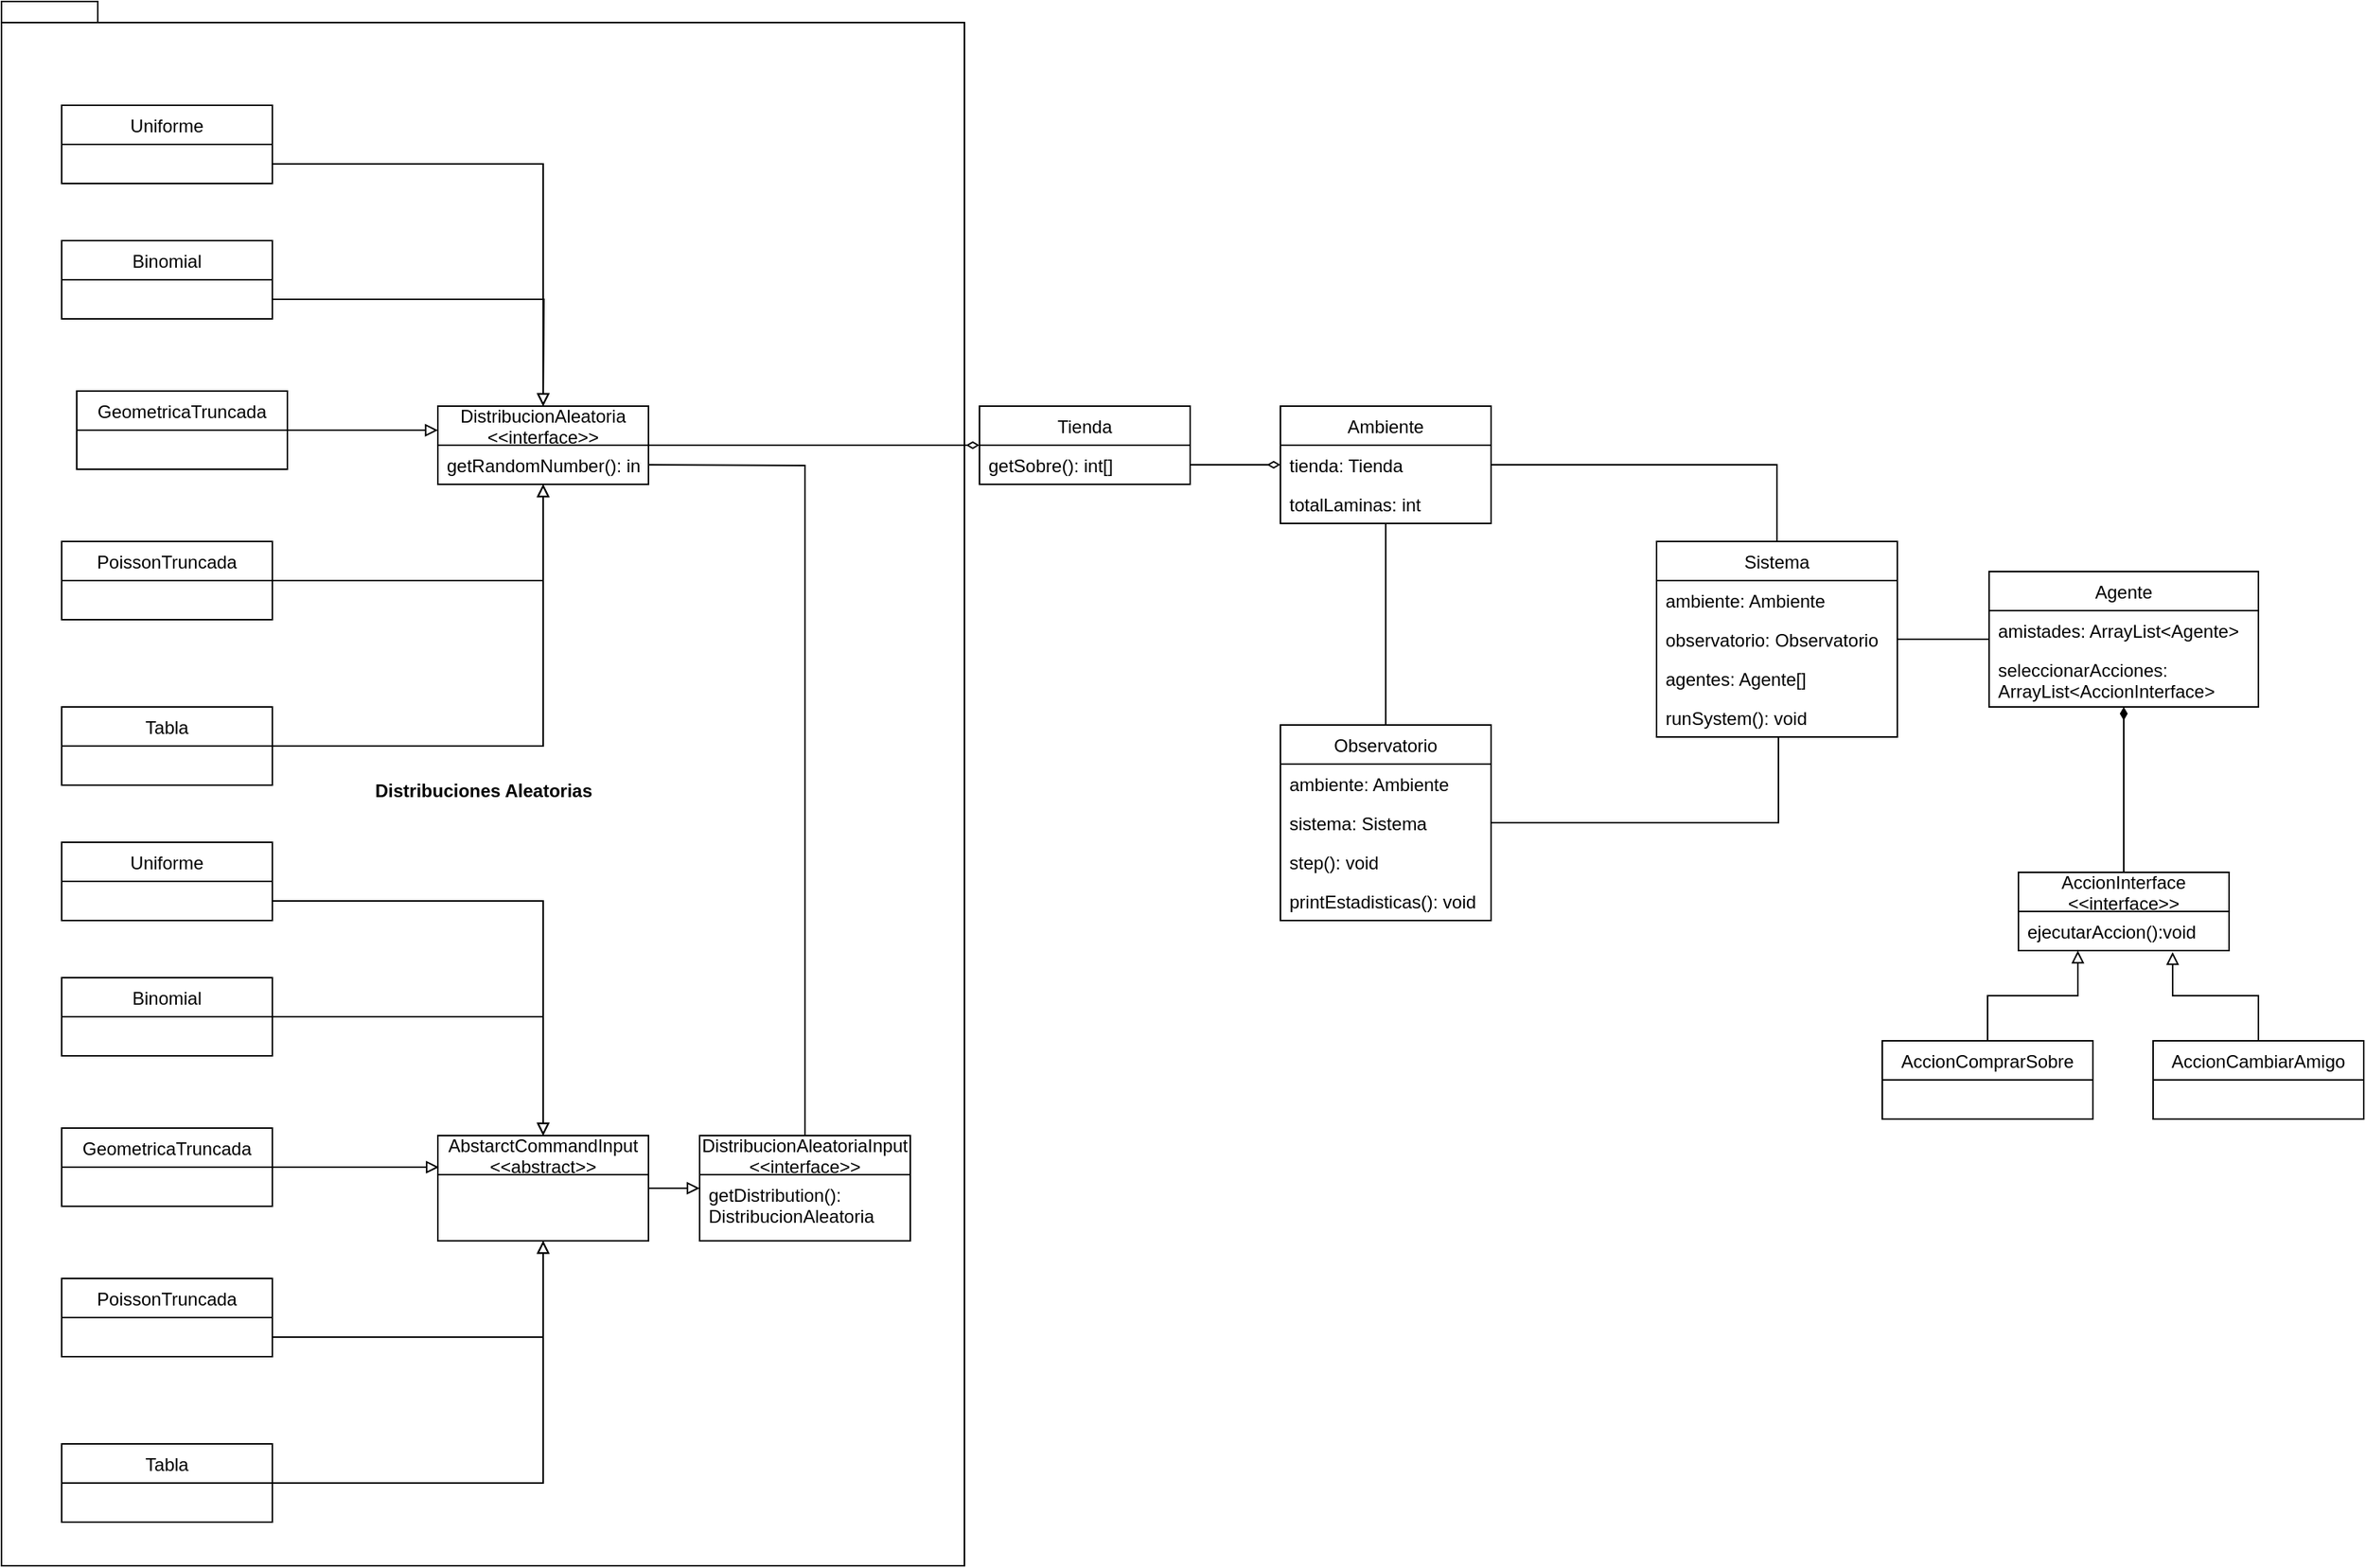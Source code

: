 <mxfile version="13.3.4" type="device"><diagram id="21s-aycpkIvjv7_rFY49" name="Page-1"><mxGraphModel dx="3307" dy="1237" grid="1" gridSize="10" guides="1" tooltips="1" connect="1" arrows="1" fold="1" page="1" pageScale="1" pageWidth="827" pageHeight="1169" math="0" shadow="0"><root><mxCell id="0"/><mxCell id="1" parent="0"/><mxCell id="Z_tt2DB7_7sMUXUXdx3n-86" value="Distribuciones Aleatorias" style="shape=folder;fontStyle=1;spacingTop=10;tabWidth=40;tabHeight=14;tabPosition=left;html=1;" vertex="1" parent="1"><mxGeometry x="-220" y="71" width="640" height="1040" as="geometry"/></mxCell><mxCell id="Z_tt2DB7_7sMUXUXdx3n-35" style="edgeStyle=orthogonalEdgeStyle;rounded=0;orthogonalLoop=1;jettySize=auto;html=1;endArrow=block;endFill=0;" edge="1" parent="1" source="Z_tt2DB7_7sMUXUXdx3n-15" target="Z_tt2DB7_7sMUXUXdx3n-1"><mxGeometry relative="1" as="geometry"/></mxCell><mxCell id="Z_tt2DB7_7sMUXUXdx3n-64" style="edgeStyle=orthogonalEdgeStyle;rounded=0;orthogonalLoop=1;jettySize=auto;html=1;endArrow=diamondThin;endFill=0;" edge="1" parent="1" source="Z_tt2DB7_7sMUXUXdx3n-1" target="Z_tt2DB7_7sMUXUXdx3n-55"><mxGeometry relative="1" as="geometry"/></mxCell><mxCell id="Z_tt2DB7_7sMUXUXdx3n-1" value="DistribucionAleatoria&#10;&lt;&lt;interface&gt;&gt;" style="swimlane;fontStyle=0;childLayout=stackLayout;horizontal=1;startSize=26;fillColor=none;horizontalStack=0;resizeParent=1;resizeParentMax=0;resizeLast=0;collapsible=1;marginBottom=0;" vertex="1" parent="1"><mxGeometry x="70" y="340" width="140" height="52" as="geometry"/></mxCell><mxCell id="Z_tt2DB7_7sMUXUXdx3n-2" value="getRandomNumber(): int" style="text;strokeColor=none;fillColor=none;align=left;verticalAlign=top;spacingLeft=4;spacingRight=4;overflow=hidden;rotatable=0;points=[[0,0.5],[1,0.5]];portConstraint=eastwest;" vertex="1" parent="Z_tt2DB7_7sMUXUXdx3n-1"><mxGeometry y="26" width="140" height="26" as="geometry"/></mxCell><mxCell id="Z_tt2DB7_7sMUXUXdx3n-15" value="Tabla" style="swimlane;fontStyle=0;childLayout=stackLayout;horizontal=1;startSize=26;fillColor=none;horizontalStack=0;resizeParent=1;resizeParentMax=0;resizeLast=0;collapsible=1;marginBottom=0;" vertex="1" parent="1"><mxGeometry x="-180" y="540" width="140" height="52" as="geometry"/></mxCell><mxCell id="Z_tt2DB7_7sMUXUXdx3n-16" value=" " style="text;strokeColor=none;fillColor=none;align=left;verticalAlign=top;spacingLeft=4;spacingRight=4;overflow=hidden;rotatable=0;points=[[0,0.5],[1,0.5]];portConstraint=eastwest;" vertex="1" parent="Z_tt2DB7_7sMUXUXdx3n-15"><mxGeometry y="26" width="140" height="26" as="geometry"/></mxCell><mxCell id="Z_tt2DB7_7sMUXUXdx3n-34" style="edgeStyle=orthogonalEdgeStyle;rounded=0;orthogonalLoop=1;jettySize=auto;html=1;endArrow=block;endFill=0;" edge="1" parent="1" source="Z_tt2DB7_7sMUXUXdx3n-5" target="Z_tt2DB7_7sMUXUXdx3n-1"><mxGeometry relative="1" as="geometry"/></mxCell><mxCell id="Z_tt2DB7_7sMUXUXdx3n-5" value="PoissonTruncada" style="swimlane;fontStyle=0;childLayout=stackLayout;horizontal=1;startSize=26;fillColor=none;horizontalStack=0;resizeParent=1;resizeParentMax=0;resizeLast=0;collapsible=1;marginBottom=0;" vertex="1" parent="1"><mxGeometry x="-180" y="430" width="140" height="52" as="geometry"/></mxCell><mxCell id="Z_tt2DB7_7sMUXUXdx3n-6" value=" " style="text;strokeColor=none;fillColor=none;align=left;verticalAlign=top;spacingLeft=4;spacingRight=4;overflow=hidden;rotatable=0;points=[[0,0.5],[1,0.5]];portConstraint=eastwest;" vertex="1" parent="Z_tt2DB7_7sMUXUXdx3n-5"><mxGeometry y="26" width="140" height="26" as="geometry"/></mxCell><mxCell id="Z_tt2DB7_7sMUXUXdx3n-13" value="Binomial" style="swimlane;fontStyle=0;childLayout=stackLayout;horizontal=1;startSize=26;fillColor=none;horizontalStack=0;resizeParent=1;resizeParentMax=0;resizeLast=0;collapsible=1;marginBottom=0;" vertex="1" parent="1"><mxGeometry x="-180" y="230" width="140" height="52" as="geometry"/></mxCell><mxCell id="Z_tt2DB7_7sMUXUXdx3n-14" value=" " style="text;strokeColor=none;fillColor=none;align=left;verticalAlign=top;spacingLeft=4;spacingRight=4;overflow=hidden;rotatable=0;points=[[0,0.5],[1,0.5]];portConstraint=eastwest;" vertex="1" parent="Z_tt2DB7_7sMUXUXdx3n-13"><mxGeometry y="26" width="140" height="26" as="geometry"/></mxCell><mxCell id="Z_tt2DB7_7sMUXUXdx3n-17" value="Uniforme" style="swimlane;fontStyle=0;childLayout=stackLayout;horizontal=1;startSize=26;fillColor=none;horizontalStack=0;resizeParent=1;resizeParentMax=0;resizeLast=0;collapsible=1;marginBottom=0;" vertex="1" parent="1"><mxGeometry x="-180" y="140" width="140" height="52" as="geometry"/></mxCell><mxCell id="Z_tt2DB7_7sMUXUXdx3n-18" value=" " style="text;strokeColor=none;fillColor=none;align=left;verticalAlign=top;spacingLeft=4;spacingRight=4;overflow=hidden;rotatable=0;points=[[0,0.5],[1,0.5]];portConstraint=eastwest;" vertex="1" parent="Z_tt2DB7_7sMUXUXdx3n-17"><mxGeometry y="26" width="140" height="26" as="geometry"/></mxCell><mxCell id="Z_tt2DB7_7sMUXUXdx3n-55" value="Tienda" style="swimlane;fontStyle=0;childLayout=stackLayout;horizontal=1;startSize=26;fillColor=none;horizontalStack=0;resizeParent=1;resizeParentMax=0;resizeLast=0;collapsible=1;marginBottom=0;" vertex="1" parent="1"><mxGeometry x="430" y="340" width="140" height="52" as="geometry"/></mxCell><mxCell id="Z_tt2DB7_7sMUXUXdx3n-58" value="getSobre(): int[]" style="text;strokeColor=none;fillColor=none;align=left;verticalAlign=top;spacingLeft=4;spacingRight=4;overflow=hidden;rotatable=0;points=[[0,0.5],[1,0.5]];portConstraint=eastwest;" vertex="1" parent="Z_tt2DB7_7sMUXUXdx3n-55"><mxGeometry y="26" width="140" height="26" as="geometry"/></mxCell><mxCell id="Z_tt2DB7_7sMUXUXdx3n-60" value="Ambiente" style="swimlane;fontStyle=0;childLayout=stackLayout;horizontal=1;startSize=26;fillColor=none;horizontalStack=0;resizeParent=1;resizeParentMax=0;resizeLast=0;collapsible=1;marginBottom=0;" vertex="1" parent="1"><mxGeometry x="630" y="340" width="140" height="78" as="geometry"/></mxCell><mxCell id="Z_tt2DB7_7sMUXUXdx3n-61" value="tienda: Tienda" style="text;strokeColor=none;fillColor=none;align=left;verticalAlign=top;spacingLeft=4;spacingRight=4;overflow=hidden;rotatable=0;points=[[0,0.5],[1,0.5]];portConstraint=eastwest;" vertex="1" parent="Z_tt2DB7_7sMUXUXdx3n-60"><mxGeometry y="26" width="140" height="26" as="geometry"/></mxCell><mxCell id="Z_tt2DB7_7sMUXUXdx3n-62" value="totalLaminas: int" style="text;strokeColor=none;fillColor=none;align=left;verticalAlign=top;spacingLeft=4;spacingRight=4;overflow=hidden;rotatable=0;points=[[0,0.5],[1,0.5]];portConstraint=eastwest;" vertex="1" parent="Z_tt2DB7_7sMUXUXdx3n-60"><mxGeometry y="52" width="140" height="26" as="geometry"/></mxCell><mxCell id="Z_tt2DB7_7sMUXUXdx3n-91" style="edgeStyle=orthogonalEdgeStyle;rounded=0;orthogonalLoop=1;jettySize=auto;html=1;entryX=0.005;entryY=0.3;entryDx=0;entryDy=0;entryPerimeter=0;endArrow=block;endFill=0;" edge="1" parent="1" source="Z_tt2DB7_7sMUXUXdx3n-21" target="Z_tt2DB7_7sMUXUXdx3n-47"><mxGeometry relative="1" as="geometry"/></mxCell><mxCell id="Z_tt2DB7_7sMUXUXdx3n-104" style="edgeStyle=orthogonalEdgeStyle;rounded=0;orthogonalLoop=1;jettySize=auto;html=1;endArrow=diamondThin;endFill=1;" edge="1" parent="1" source="Z_tt2DB7_7sMUXUXdx3n-98" target="Z_tt2DB7_7sMUXUXdx3n-93"><mxGeometry relative="1" as="geometry"/></mxCell><mxCell id="Z_tt2DB7_7sMUXUXdx3n-98" value="AccionInterface&#10;&lt;&lt;interface&gt;&gt;" style="swimlane;fontStyle=0;childLayout=stackLayout;horizontal=1;startSize=26;fillColor=none;horizontalStack=0;resizeParent=1;resizeParentMax=0;resizeLast=0;collapsible=1;marginBottom=0;" vertex="1" parent="1"><mxGeometry x="1120.5" y="650" width="140" height="52" as="geometry"/></mxCell><mxCell id="Z_tt2DB7_7sMUXUXdx3n-101" value="ejecutarAccion():void" style="text;strokeColor=none;fillColor=none;align=left;verticalAlign=top;spacingLeft=4;spacingRight=4;overflow=hidden;rotatable=0;points=[[0,0.5],[1,0.5]];portConstraint=eastwest;" vertex="1" parent="Z_tt2DB7_7sMUXUXdx3n-98"><mxGeometry y="26" width="140" height="26" as="geometry"/></mxCell><mxCell id="Z_tt2DB7_7sMUXUXdx3n-21" value="GeometricaTruncada" style="swimlane;fontStyle=0;childLayout=stackLayout;horizontal=1;startSize=26;fillColor=none;horizontalStack=0;resizeParent=1;resizeParentMax=0;resizeLast=0;collapsible=1;marginBottom=0;" vertex="1" parent="1"><mxGeometry x="-180" y="820" width="140" height="52" as="geometry"/></mxCell><mxCell id="Z_tt2DB7_7sMUXUXdx3n-22" value=" " style="text;strokeColor=none;fillColor=none;align=left;verticalAlign=top;spacingLeft=4;spacingRight=4;overflow=hidden;rotatable=0;points=[[0,0.5],[1,0.5]];portConstraint=eastwest;" vertex="1" parent="Z_tt2DB7_7sMUXUXdx3n-21"><mxGeometry y="26" width="140" height="26" as="geometry"/></mxCell><mxCell id="Z_tt2DB7_7sMUXUXdx3n-45" style="edgeStyle=orthogonalEdgeStyle;rounded=0;orthogonalLoop=1;jettySize=auto;html=1;entryX=0;entryY=0.308;entryDx=0;entryDy=0;endArrow=block;endFill=0;entryPerimeter=0;" edge="1" parent="1" source="Z_tt2DB7_7sMUXUXdx3n-11" target="Z_tt2DB7_7sMUXUXdx3n-1"><mxGeometry relative="1" as="geometry"/></mxCell><mxCell id="Z_tt2DB7_7sMUXUXdx3n-11" value="GeometricaTruncada" style="swimlane;fontStyle=0;childLayout=stackLayout;horizontal=1;startSize=26;fillColor=none;horizontalStack=0;resizeParent=1;resizeParentMax=0;resizeLast=0;collapsible=1;marginBottom=0;" vertex="1" parent="1"><mxGeometry x="-170" y="330" width="140" height="52" as="geometry"/></mxCell><mxCell id="Z_tt2DB7_7sMUXUXdx3n-12" value=" " style="text;strokeColor=none;fillColor=none;align=left;verticalAlign=top;spacingLeft=4;spacingRight=4;overflow=hidden;rotatable=0;points=[[0,0.5],[1,0.5]];portConstraint=eastwest;" vertex="1" parent="Z_tt2DB7_7sMUXUXdx3n-11"><mxGeometry y="26" width="140" height="26" as="geometry"/></mxCell><mxCell id="Z_tt2DB7_7sMUXUXdx3n-54" style="edgeStyle=orthogonalEdgeStyle;rounded=0;orthogonalLoop=1;jettySize=auto;html=1;endArrow=block;endFill=0;entryX=0.5;entryY=1;entryDx=0;entryDy=0;" edge="1" parent="1" source="Z_tt2DB7_7sMUXUXdx3n-23" target="Z_tt2DB7_7sMUXUXdx3n-47"><mxGeometry relative="1" as="geometry"><mxPoint x="170" y="870" as="targetPoint"/></mxGeometry></mxCell><mxCell id="Z_tt2DB7_7sMUXUXdx3n-77" style="edgeStyle=orthogonalEdgeStyle;rounded=0;orthogonalLoop=1;jettySize=auto;html=1;entryX=0.5;entryY=1;entryDx=0;entryDy=0;endArrow=none;endFill=0;" edge="1" parent="1" source="Z_tt2DB7_7sMUXUXdx3n-65" target="Z_tt2DB7_7sMUXUXdx3n-60"><mxGeometry relative="1" as="geometry"/></mxCell><mxCell id="Z_tt2DB7_7sMUXUXdx3n-85" style="edgeStyle=orthogonalEdgeStyle;rounded=0;orthogonalLoop=1;jettySize=auto;html=1;endArrow=none;endFill=0;entryX=0.5;entryY=1;entryDx=0;entryDy=0;" edge="1" parent="1" source="Z_tt2DB7_7sMUXUXdx3n-65" target="Z_tt2DB7_7sMUXUXdx3n-68"><mxGeometry relative="1" as="geometry"><mxPoint x="960" y="570" as="targetPoint"/><Array as="points"><mxPoint x="961" y="617"/><mxPoint x="961" y="560"/></Array></mxGeometry></mxCell><mxCell id="Z_tt2DB7_7sMUXUXdx3n-65" value="Observatorio" style="swimlane;fontStyle=0;childLayout=stackLayout;horizontal=1;startSize=26;fillColor=none;horizontalStack=0;resizeParent=1;resizeParentMax=0;resizeLast=0;collapsible=1;marginBottom=0;" vertex="1" parent="1"><mxGeometry x="630" y="552" width="140" height="130" as="geometry"/></mxCell><mxCell id="Z_tt2DB7_7sMUXUXdx3n-66" value="ambiente: Ambiente" style="text;strokeColor=none;fillColor=none;align=left;verticalAlign=top;spacingLeft=4;spacingRight=4;overflow=hidden;rotatable=0;points=[[0,0.5],[1,0.5]];portConstraint=eastwest;" vertex="1" parent="Z_tt2DB7_7sMUXUXdx3n-65"><mxGeometry y="26" width="140" height="26" as="geometry"/></mxCell><mxCell id="Z_tt2DB7_7sMUXUXdx3n-67" value="sistema: Sistema" style="text;strokeColor=none;fillColor=none;align=left;verticalAlign=top;spacingLeft=4;spacingRight=4;overflow=hidden;rotatable=0;points=[[0,0.5],[1,0.5]];portConstraint=eastwest;" vertex="1" parent="Z_tt2DB7_7sMUXUXdx3n-65"><mxGeometry y="52" width="140" height="26" as="geometry"/></mxCell><mxCell id="Z_tt2DB7_7sMUXUXdx3n-79" value="step(): void" style="text;strokeColor=none;fillColor=none;align=left;verticalAlign=top;spacingLeft=4;spacingRight=4;overflow=hidden;rotatable=0;points=[[0,0.5],[1,0.5]];portConstraint=eastwest;" vertex="1" parent="Z_tt2DB7_7sMUXUXdx3n-65"><mxGeometry y="78" width="140" height="26" as="geometry"/></mxCell><mxCell id="Z_tt2DB7_7sMUXUXdx3n-80" value="printEstadisticas(): void" style="text;strokeColor=none;fillColor=none;align=left;verticalAlign=top;spacingLeft=4;spacingRight=4;overflow=hidden;rotatable=0;points=[[0,0.5],[1,0.5]];portConstraint=eastwest;" vertex="1" parent="Z_tt2DB7_7sMUXUXdx3n-65"><mxGeometry y="104" width="140" height="26" as="geometry"/></mxCell><mxCell id="Z_tt2DB7_7sMUXUXdx3n-93" value="Agente" style="swimlane;fontStyle=0;childLayout=stackLayout;horizontal=1;startSize=26;fillColor=none;horizontalStack=0;resizeParent=1;resizeParentMax=0;resizeLast=0;collapsible=1;marginBottom=0;" vertex="1" parent="1"><mxGeometry x="1101" y="450" width="179" height="90" as="geometry"/></mxCell><mxCell id="Z_tt2DB7_7sMUXUXdx3n-94" value="amistades: ArrayList&lt;Agente&gt;" style="text;strokeColor=none;fillColor=none;align=left;verticalAlign=top;spacingLeft=4;spacingRight=4;overflow=hidden;rotatable=0;points=[[0,0.5],[1,0.5]];portConstraint=eastwest;" vertex="1" parent="Z_tt2DB7_7sMUXUXdx3n-93"><mxGeometry y="26" width="179" height="26" as="geometry"/></mxCell><mxCell id="Z_tt2DB7_7sMUXUXdx3n-95" value="seleccionarAcciones: &#10;ArrayList&lt;AccionInterface&gt;" style="text;strokeColor=none;fillColor=none;align=left;verticalAlign=top;spacingLeft=4;spacingRight=4;overflow=hidden;rotatable=0;points=[[0,0.5],[1,0.5]];portConstraint=eastwest;" vertex="1" parent="Z_tt2DB7_7sMUXUXdx3n-93"><mxGeometry y="52" width="179" height="38" as="geometry"/></mxCell><mxCell id="Z_tt2DB7_7sMUXUXdx3n-23" value="Tabla" style="swimlane;fontStyle=0;childLayout=stackLayout;horizontal=1;startSize=26;fillColor=none;horizontalStack=0;resizeParent=1;resizeParentMax=0;resizeLast=0;collapsible=1;marginBottom=0;" vertex="1" parent="1"><mxGeometry x="-180" y="1030" width="140" height="52" as="geometry"/></mxCell><mxCell id="Z_tt2DB7_7sMUXUXdx3n-24" value=" " style="text;strokeColor=none;fillColor=none;align=left;verticalAlign=top;spacingLeft=4;spacingRight=4;overflow=hidden;rotatable=0;points=[[0,0.5],[1,0.5]];portConstraint=eastwest;" vertex="1" parent="Z_tt2DB7_7sMUXUXdx3n-23"><mxGeometry y="26" width="140" height="26" as="geometry"/></mxCell><mxCell id="Z_tt2DB7_7sMUXUXdx3n-25" value="PoissonTruncada" style="swimlane;fontStyle=0;childLayout=stackLayout;horizontal=1;startSize=26;fillColor=none;horizontalStack=0;resizeParent=1;resizeParentMax=0;resizeLast=0;collapsible=1;marginBottom=0;" vertex="1" parent="1"><mxGeometry x="-180" y="920" width="140" height="52" as="geometry"/></mxCell><mxCell id="Z_tt2DB7_7sMUXUXdx3n-26" value=" " style="text;strokeColor=none;fillColor=none;align=left;verticalAlign=top;spacingLeft=4;spacingRight=4;overflow=hidden;rotatable=0;points=[[0,0.5],[1,0.5]];portConstraint=eastwest;" vertex="1" parent="Z_tt2DB7_7sMUXUXdx3n-25"><mxGeometry y="26" width="140" height="26" as="geometry"/></mxCell><mxCell id="Z_tt2DB7_7sMUXUXdx3n-51" style="edgeStyle=orthogonalEdgeStyle;rounded=0;orthogonalLoop=1;jettySize=auto;html=1;endArrow=block;endFill=0;entryX=0.5;entryY=0;entryDx=0;entryDy=0;" edge="1" parent="1" source="Z_tt2DB7_7sMUXUXdx3n-27" target="Z_tt2DB7_7sMUXUXdx3n-47"><mxGeometry relative="1" as="geometry"><mxPoint x="170" y="810" as="targetPoint"/></mxGeometry></mxCell><mxCell id="Z_tt2DB7_7sMUXUXdx3n-27" value="Binomial" style="swimlane;fontStyle=0;childLayout=stackLayout;horizontal=1;startSize=26;fillColor=none;horizontalStack=0;resizeParent=1;resizeParentMax=0;resizeLast=0;collapsible=1;marginBottom=0;" vertex="1" parent="1"><mxGeometry x="-180" y="720" width="140" height="52" as="geometry"/></mxCell><mxCell id="Z_tt2DB7_7sMUXUXdx3n-28" value=" " style="text;strokeColor=none;fillColor=none;align=left;verticalAlign=top;spacingLeft=4;spacingRight=4;overflow=hidden;rotatable=0;points=[[0,0.5],[1,0.5]];portConstraint=eastwest;" vertex="1" parent="Z_tt2DB7_7sMUXUXdx3n-27"><mxGeometry y="26" width="140" height="26" as="geometry"/></mxCell><mxCell id="Z_tt2DB7_7sMUXUXdx3n-29" value="Uniforme" style="swimlane;fontStyle=0;childLayout=stackLayout;horizontal=1;startSize=26;fillColor=none;horizontalStack=0;resizeParent=1;resizeParentMax=0;resizeLast=0;collapsible=1;marginBottom=0;" vertex="1" parent="1"><mxGeometry x="-180" y="630" width="140" height="52" as="geometry"/></mxCell><mxCell id="Z_tt2DB7_7sMUXUXdx3n-30" value=" " style="text;strokeColor=none;fillColor=none;align=left;verticalAlign=top;spacingLeft=4;spacingRight=4;overflow=hidden;rotatable=0;points=[[0,0.5],[1,0.5]];portConstraint=eastwest;" vertex="1" parent="Z_tt2DB7_7sMUXUXdx3n-29"><mxGeometry y="26" width="140" height="26" as="geometry"/></mxCell><mxCell id="Z_tt2DB7_7sMUXUXdx3n-31" style="edgeStyle=orthogonalEdgeStyle;rounded=0;orthogonalLoop=1;jettySize=auto;html=1;entryX=0.5;entryY=0;entryDx=0;entryDy=0;endArrow=block;endFill=0;" edge="1" parent="1" source="Z_tt2DB7_7sMUXUXdx3n-18" target="Z_tt2DB7_7sMUXUXdx3n-1"><mxGeometry relative="1" as="geometry"/></mxCell><mxCell id="Z_tt2DB7_7sMUXUXdx3n-32" style="edgeStyle=orthogonalEdgeStyle;rounded=0;orthogonalLoop=1;jettySize=auto;html=1;endArrow=block;endFill=0;" edge="1" parent="1" source="Z_tt2DB7_7sMUXUXdx3n-14"><mxGeometry relative="1" as="geometry"><mxPoint x="140" y="340" as="targetPoint"/></mxGeometry></mxCell><mxCell id="Z_tt2DB7_7sMUXUXdx3n-46" style="edgeStyle=orthogonalEdgeStyle;rounded=0;orthogonalLoop=1;jettySize=auto;html=1;entryX=0.5;entryY=0;entryDx=0;entryDy=0;endArrow=none;endFill=0;" edge="1" parent="1" target="Z_tt2DB7_7sMUXUXdx3n-19"><mxGeometry relative="1" as="geometry"><mxPoint x="210" y="379" as="sourcePoint"/></mxGeometry></mxCell><mxCell id="Z_tt2DB7_7sMUXUXdx3n-49" style="edgeStyle=orthogonalEdgeStyle;rounded=0;orthogonalLoop=1;jettySize=auto;html=1;endArrow=block;endFill=0;" edge="1" parent="1" source="Z_tt2DB7_7sMUXUXdx3n-47" target="Z_tt2DB7_7sMUXUXdx3n-19"><mxGeometry relative="1" as="geometry"/></mxCell><mxCell id="Z_tt2DB7_7sMUXUXdx3n-50" style="edgeStyle=orthogonalEdgeStyle;rounded=0;orthogonalLoop=1;jettySize=auto;html=1;entryX=0.5;entryY=0;entryDx=0;entryDy=0;endArrow=block;endFill=0;" edge="1" parent="1" source="Z_tt2DB7_7sMUXUXdx3n-30" target="Z_tt2DB7_7sMUXUXdx3n-47"><mxGeometry relative="1" as="geometry"/></mxCell><mxCell id="Z_tt2DB7_7sMUXUXdx3n-53" style="edgeStyle=orthogonalEdgeStyle;rounded=0;orthogonalLoop=1;jettySize=auto;html=1;entryX=0.5;entryY=1;entryDx=0;entryDy=0;endArrow=block;endFill=0;" edge="1" parent="1" source="Z_tt2DB7_7sMUXUXdx3n-26" target="Z_tt2DB7_7sMUXUXdx3n-47"><mxGeometry relative="1" as="geometry"/></mxCell><mxCell id="Z_tt2DB7_7sMUXUXdx3n-63" style="edgeStyle=orthogonalEdgeStyle;rounded=0;orthogonalLoop=1;jettySize=auto;html=1;endArrow=diamondThin;endFill=0;" edge="1" parent="1" source="Z_tt2DB7_7sMUXUXdx3n-58" target="Z_tt2DB7_7sMUXUXdx3n-60"><mxGeometry relative="1" as="geometry"/></mxCell><mxCell id="Z_tt2DB7_7sMUXUXdx3n-82" style="edgeStyle=orthogonalEdgeStyle;rounded=0;orthogonalLoop=1;jettySize=auto;html=1;entryX=1;entryY=0.5;entryDx=0;entryDy=0;endArrow=none;endFill=0;" edge="1" parent="1" source="Z_tt2DB7_7sMUXUXdx3n-68" target="Z_tt2DB7_7sMUXUXdx3n-61"><mxGeometry relative="1" as="geometry"/></mxCell><mxCell id="Z_tt2DB7_7sMUXUXdx3n-68" value="Sistema" style="swimlane;fontStyle=0;childLayout=stackLayout;horizontal=1;startSize=26;fillColor=none;horizontalStack=0;resizeParent=1;resizeParentMax=0;resizeLast=0;collapsible=1;marginBottom=0;" vertex="1" parent="1"><mxGeometry x="880" y="430" width="160" height="130" as="geometry"/></mxCell><mxCell id="Z_tt2DB7_7sMUXUXdx3n-69" value="ambiente: Ambiente" style="text;strokeColor=none;fillColor=none;align=left;verticalAlign=top;spacingLeft=4;spacingRight=4;overflow=hidden;rotatable=0;points=[[0,0.5],[1,0.5]];portConstraint=eastwest;" vertex="1" parent="Z_tt2DB7_7sMUXUXdx3n-68"><mxGeometry y="26" width="160" height="26" as="geometry"/></mxCell><mxCell id="Z_tt2DB7_7sMUXUXdx3n-84" value="observatorio: Observatorio" style="text;strokeColor=none;fillColor=none;align=left;verticalAlign=top;spacingLeft=4;spacingRight=4;overflow=hidden;rotatable=0;points=[[0,0.5],[1,0.5]];portConstraint=eastwest;" vertex="1" parent="Z_tt2DB7_7sMUXUXdx3n-68"><mxGeometry y="52" width="160" height="26" as="geometry"/></mxCell><mxCell id="Z_tt2DB7_7sMUXUXdx3n-70" value="agentes: Agente[]" style="text;strokeColor=none;fillColor=none;align=left;verticalAlign=top;spacingLeft=4;spacingRight=4;overflow=hidden;rotatable=0;points=[[0,0.5],[1,0.5]];portConstraint=eastwest;" vertex="1" parent="Z_tt2DB7_7sMUXUXdx3n-68"><mxGeometry y="78" width="160" height="26" as="geometry"/></mxCell><mxCell id="Z_tt2DB7_7sMUXUXdx3n-83" value="runSystem(): void" style="text;strokeColor=none;fillColor=none;align=left;verticalAlign=top;spacingLeft=4;spacingRight=4;overflow=hidden;rotatable=0;points=[[0,0.5],[1,0.5]];portConstraint=eastwest;" vertex="1" parent="Z_tt2DB7_7sMUXUXdx3n-68"><mxGeometry y="104" width="160" height="26" as="geometry"/></mxCell><mxCell id="Z_tt2DB7_7sMUXUXdx3n-19" value="DistribucionAleatoriaInput&#10;&lt;&lt;interface&gt;&gt;" style="swimlane;fontStyle=0;childLayout=stackLayout;horizontal=1;startSize=26;fillColor=none;horizontalStack=0;resizeParent=1;resizeParentMax=0;resizeLast=0;collapsible=1;marginBottom=0;" vertex="1" parent="1"><mxGeometry x="244" y="825" width="140" height="70" as="geometry"/></mxCell><mxCell id="Z_tt2DB7_7sMUXUXdx3n-20" value="getDistribution(): &#10;DistribucionAleatoria" style="text;strokeColor=none;fillColor=none;align=left;verticalAlign=top;spacingLeft=4;spacingRight=4;overflow=hidden;rotatable=0;points=[[0,0.5],[1,0.5]];portConstraint=eastwest;" vertex="1" parent="Z_tt2DB7_7sMUXUXdx3n-19"><mxGeometry y="26" width="140" height="44" as="geometry"/></mxCell><mxCell id="Z_tt2DB7_7sMUXUXdx3n-47" value="AbstarctCommandInput&#10;&lt;&lt;abstract&gt;&gt;" style="swimlane;fontStyle=0;childLayout=stackLayout;horizontal=1;startSize=26;fillColor=none;horizontalStack=0;resizeParent=1;resizeParentMax=0;resizeLast=0;collapsible=1;marginBottom=0;" vertex="1" parent="1"><mxGeometry x="70" y="825" width="140" height="70" as="geometry"/></mxCell><mxCell id="Z_tt2DB7_7sMUXUXdx3n-97" value="" style="edgeStyle=orthogonalEdgeStyle;rounded=0;orthogonalLoop=1;jettySize=auto;html=1;endArrow=none;endFill=0;" edge="1" parent="1" source="Z_tt2DB7_7sMUXUXdx3n-84" target="Z_tt2DB7_7sMUXUXdx3n-93"><mxGeometry relative="1" as="geometry"/></mxCell><mxCell id="Z_tt2DB7_7sMUXUXdx3n-115" style="edgeStyle=orthogonalEdgeStyle;rounded=0;orthogonalLoop=1;jettySize=auto;html=1;endArrow=block;endFill=0;" edge="1" parent="1" source="Z_tt2DB7_7sMUXUXdx3n-105" target="Z_tt2DB7_7sMUXUXdx3n-98"><mxGeometry relative="1" as="geometry"><Array as="points"><mxPoint x="1100" y="732"/><mxPoint x="1160" y="732"/></Array></mxGeometry></mxCell><mxCell id="Z_tt2DB7_7sMUXUXdx3n-105" value="AccionComprarSobre" style="swimlane;fontStyle=0;childLayout=stackLayout;horizontal=1;startSize=26;fillColor=none;horizontalStack=0;resizeParent=1;resizeParentMax=0;resizeLast=0;collapsible=1;marginBottom=0;" vertex="1" parent="1"><mxGeometry x="1030" y="762" width="140" height="52" as="geometry"/></mxCell><mxCell id="Z_tt2DB7_7sMUXUXdx3n-114" style="edgeStyle=orthogonalEdgeStyle;rounded=0;orthogonalLoop=1;jettySize=auto;html=1;entryX=0.732;entryY=1.038;entryDx=0;entryDy=0;entryPerimeter=0;endArrow=block;endFill=0;" edge="1" parent="1" source="Z_tt2DB7_7sMUXUXdx3n-113" target="Z_tt2DB7_7sMUXUXdx3n-101"><mxGeometry relative="1" as="geometry"/></mxCell><mxCell id="Z_tt2DB7_7sMUXUXdx3n-113" value="AccionCambiarAmigo" style="swimlane;fontStyle=0;childLayout=stackLayout;horizontal=1;startSize=26;fillColor=none;horizontalStack=0;resizeParent=1;resizeParentMax=0;resizeLast=0;collapsible=1;marginBottom=0;" vertex="1" parent="1"><mxGeometry x="1210" y="762" width="140" height="52" as="geometry"/></mxCell></root></mxGraphModel></diagram></mxfile>